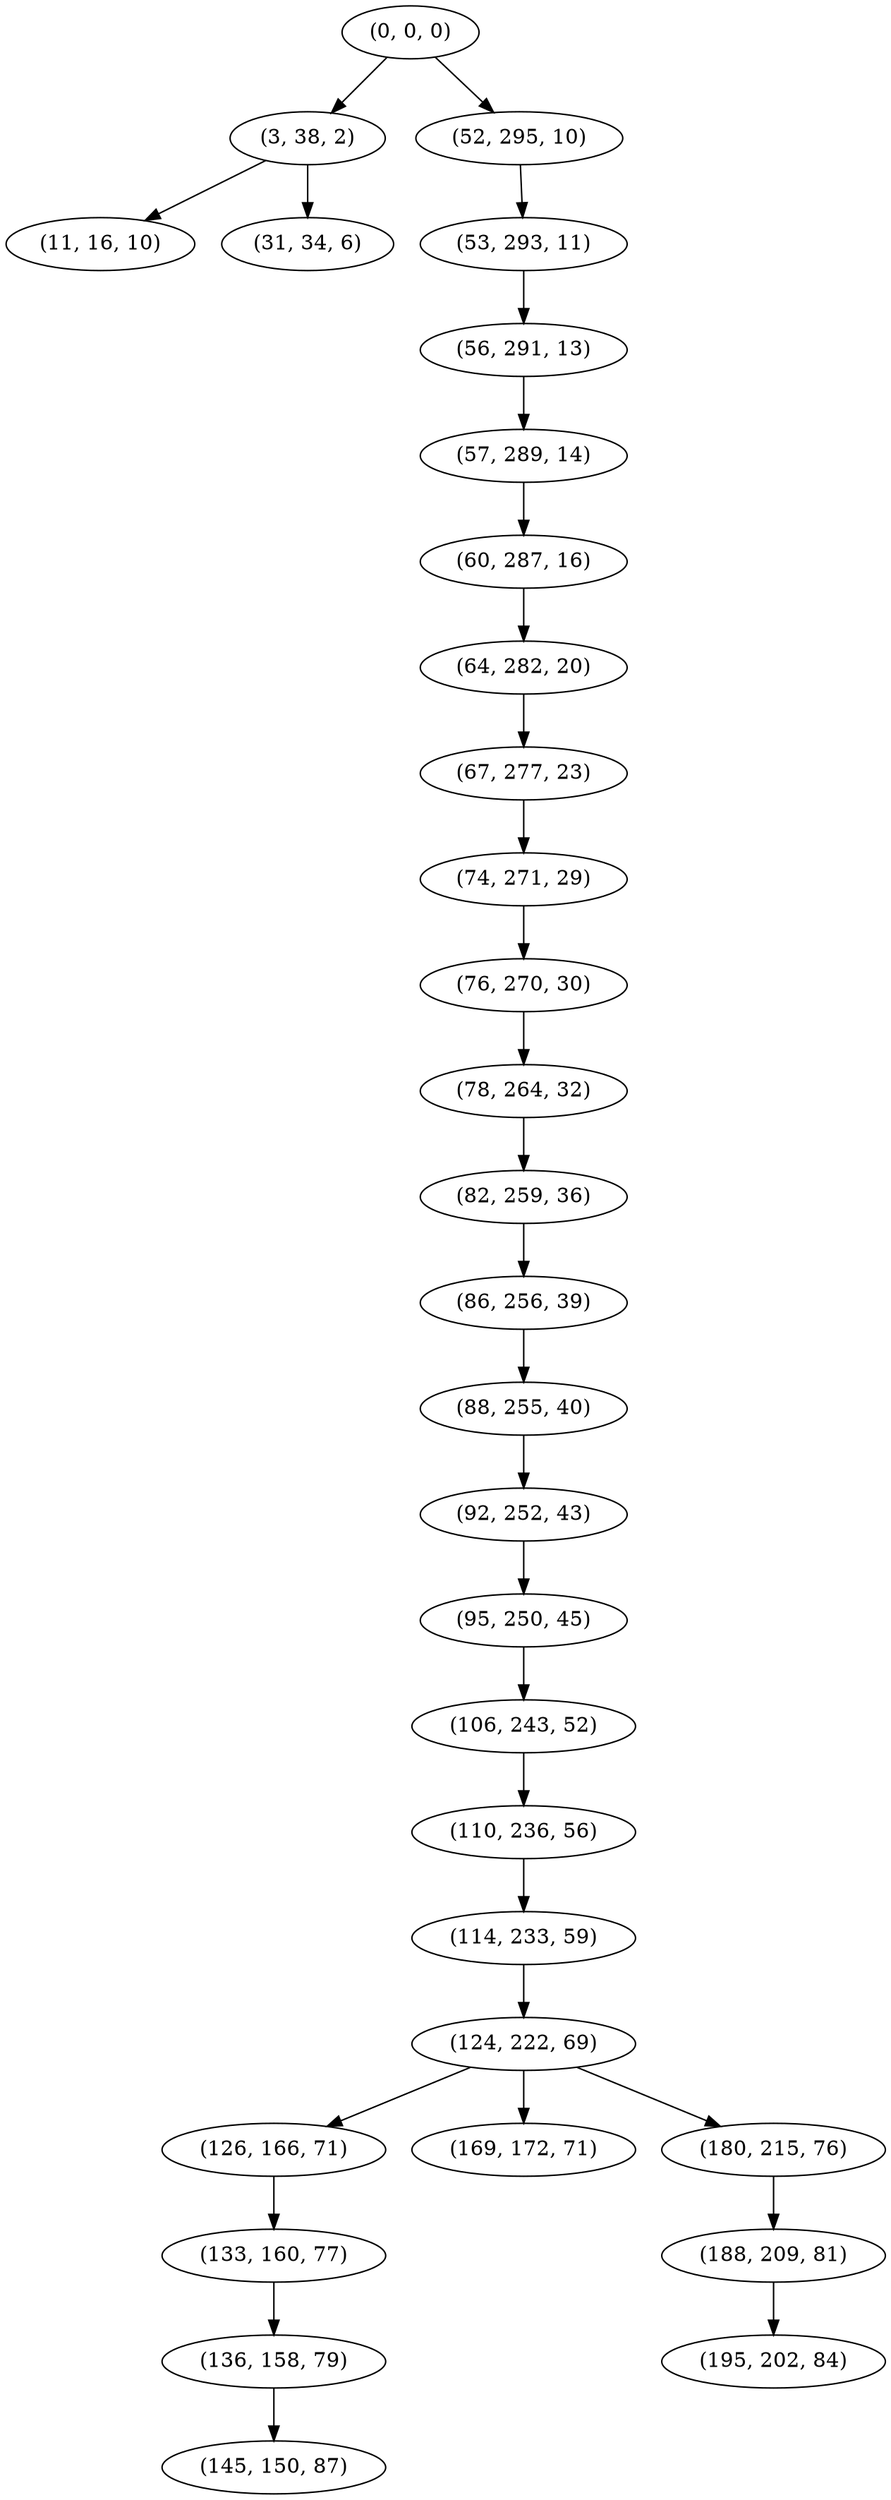 digraph tree {
    "(0, 0, 0)";
    "(3, 38, 2)";
    "(11, 16, 10)";
    "(31, 34, 6)";
    "(52, 295, 10)";
    "(53, 293, 11)";
    "(56, 291, 13)";
    "(57, 289, 14)";
    "(60, 287, 16)";
    "(64, 282, 20)";
    "(67, 277, 23)";
    "(74, 271, 29)";
    "(76, 270, 30)";
    "(78, 264, 32)";
    "(82, 259, 36)";
    "(86, 256, 39)";
    "(88, 255, 40)";
    "(92, 252, 43)";
    "(95, 250, 45)";
    "(106, 243, 52)";
    "(110, 236, 56)";
    "(114, 233, 59)";
    "(124, 222, 69)";
    "(126, 166, 71)";
    "(133, 160, 77)";
    "(136, 158, 79)";
    "(145, 150, 87)";
    "(169, 172, 71)";
    "(180, 215, 76)";
    "(188, 209, 81)";
    "(195, 202, 84)";
    "(0, 0, 0)" -> "(3, 38, 2)";
    "(0, 0, 0)" -> "(52, 295, 10)";
    "(3, 38, 2)" -> "(11, 16, 10)";
    "(3, 38, 2)" -> "(31, 34, 6)";
    "(52, 295, 10)" -> "(53, 293, 11)";
    "(53, 293, 11)" -> "(56, 291, 13)";
    "(56, 291, 13)" -> "(57, 289, 14)";
    "(57, 289, 14)" -> "(60, 287, 16)";
    "(60, 287, 16)" -> "(64, 282, 20)";
    "(64, 282, 20)" -> "(67, 277, 23)";
    "(67, 277, 23)" -> "(74, 271, 29)";
    "(74, 271, 29)" -> "(76, 270, 30)";
    "(76, 270, 30)" -> "(78, 264, 32)";
    "(78, 264, 32)" -> "(82, 259, 36)";
    "(82, 259, 36)" -> "(86, 256, 39)";
    "(86, 256, 39)" -> "(88, 255, 40)";
    "(88, 255, 40)" -> "(92, 252, 43)";
    "(92, 252, 43)" -> "(95, 250, 45)";
    "(95, 250, 45)" -> "(106, 243, 52)";
    "(106, 243, 52)" -> "(110, 236, 56)";
    "(110, 236, 56)" -> "(114, 233, 59)";
    "(114, 233, 59)" -> "(124, 222, 69)";
    "(124, 222, 69)" -> "(126, 166, 71)";
    "(124, 222, 69)" -> "(169, 172, 71)";
    "(124, 222, 69)" -> "(180, 215, 76)";
    "(126, 166, 71)" -> "(133, 160, 77)";
    "(133, 160, 77)" -> "(136, 158, 79)";
    "(136, 158, 79)" -> "(145, 150, 87)";
    "(180, 215, 76)" -> "(188, 209, 81)";
    "(188, 209, 81)" -> "(195, 202, 84)";
}
